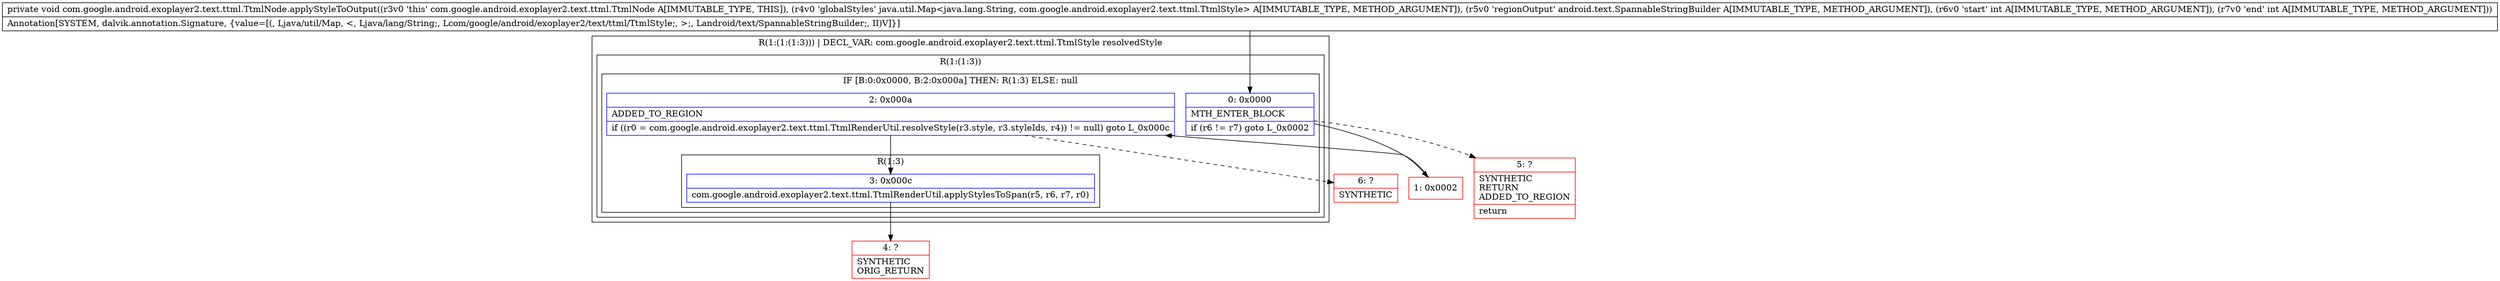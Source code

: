 digraph "CFG forcom.google.android.exoplayer2.text.ttml.TtmlNode.applyStyleToOutput(Ljava\/util\/Map;Landroid\/text\/SpannableStringBuilder;II)V" {
subgraph cluster_Region_1449353147 {
label = "R(1:(1:(1:3))) | DECL_VAR: com.google.android.exoplayer2.text.ttml.TtmlStyle resolvedStyle\l";
node [shape=record,color=blue];
subgraph cluster_Region_100547767 {
label = "R(1:(1:3))";
node [shape=record,color=blue];
subgraph cluster_IfRegion_773037088 {
label = "IF [B:0:0x0000, B:2:0x000a] THEN: R(1:3) ELSE: null";
node [shape=record,color=blue];
Node_0 [shape=record,label="{0\:\ 0x0000|MTH_ENTER_BLOCK\l|if (r6 != r7) goto L_0x0002\l}"];
Node_2 [shape=record,label="{2\:\ 0x000a|ADDED_TO_REGION\l|if ((r0 = com.google.android.exoplayer2.text.ttml.TtmlRenderUtil.resolveStyle(r3.style, r3.styleIds, r4)) != null) goto L_0x000c\l}"];
subgraph cluster_Region_1935886498 {
label = "R(1:3)";
node [shape=record,color=blue];
Node_3 [shape=record,label="{3\:\ 0x000c|com.google.android.exoplayer2.text.ttml.TtmlRenderUtil.applyStylesToSpan(r5, r6, r7, r0)\l}"];
}
}
}
}
Node_1 [shape=record,color=red,label="{1\:\ 0x0002}"];
Node_4 [shape=record,color=red,label="{4\:\ ?|SYNTHETIC\lORIG_RETURN\l}"];
Node_5 [shape=record,color=red,label="{5\:\ ?|SYNTHETIC\lRETURN\lADDED_TO_REGION\l|return\l}"];
Node_6 [shape=record,color=red,label="{6\:\ ?|SYNTHETIC\l}"];
MethodNode[shape=record,label="{private void com.google.android.exoplayer2.text.ttml.TtmlNode.applyStyleToOutput((r3v0 'this' com.google.android.exoplayer2.text.ttml.TtmlNode A[IMMUTABLE_TYPE, THIS]), (r4v0 'globalStyles' java.util.Map\<java.lang.String, com.google.android.exoplayer2.text.ttml.TtmlStyle\> A[IMMUTABLE_TYPE, METHOD_ARGUMENT]), (r5v0 'regionOutput' android.text.SpannableStringBuilder A[IMMUTABLE_TYPE, METHOD_ARGUMENT]), (r6v0 'start' int A[IMMUTABLE_TYPE, METHOD_ARGUMENT]), (r7v0 'end' int A[IMMUTABLE_TYPE, METHOD_ARGUMENT]))  | Annotation[SYSTEM, dalvik.annotation.Signature, \{value=[(, Ljava\/util\/Map, \<, Ljava\/lang\/String;, Lcom\/google\/android\/exoplayer2\/text\/ttml\/TtmlStyle;, \>;, Landroid\/text\/SpannableStringBuilder;, II)V]\}]\l}"];
MethodNode -> Node_0;
Node_0 -> Node_1;
Node_0 -> Node_5[style=dashed];
Node_2 -> Node_3;
Node_2 -> Node_6[style=dashed];
Node_3 -> Node_4;
Node_1 -> Node_2;
}

